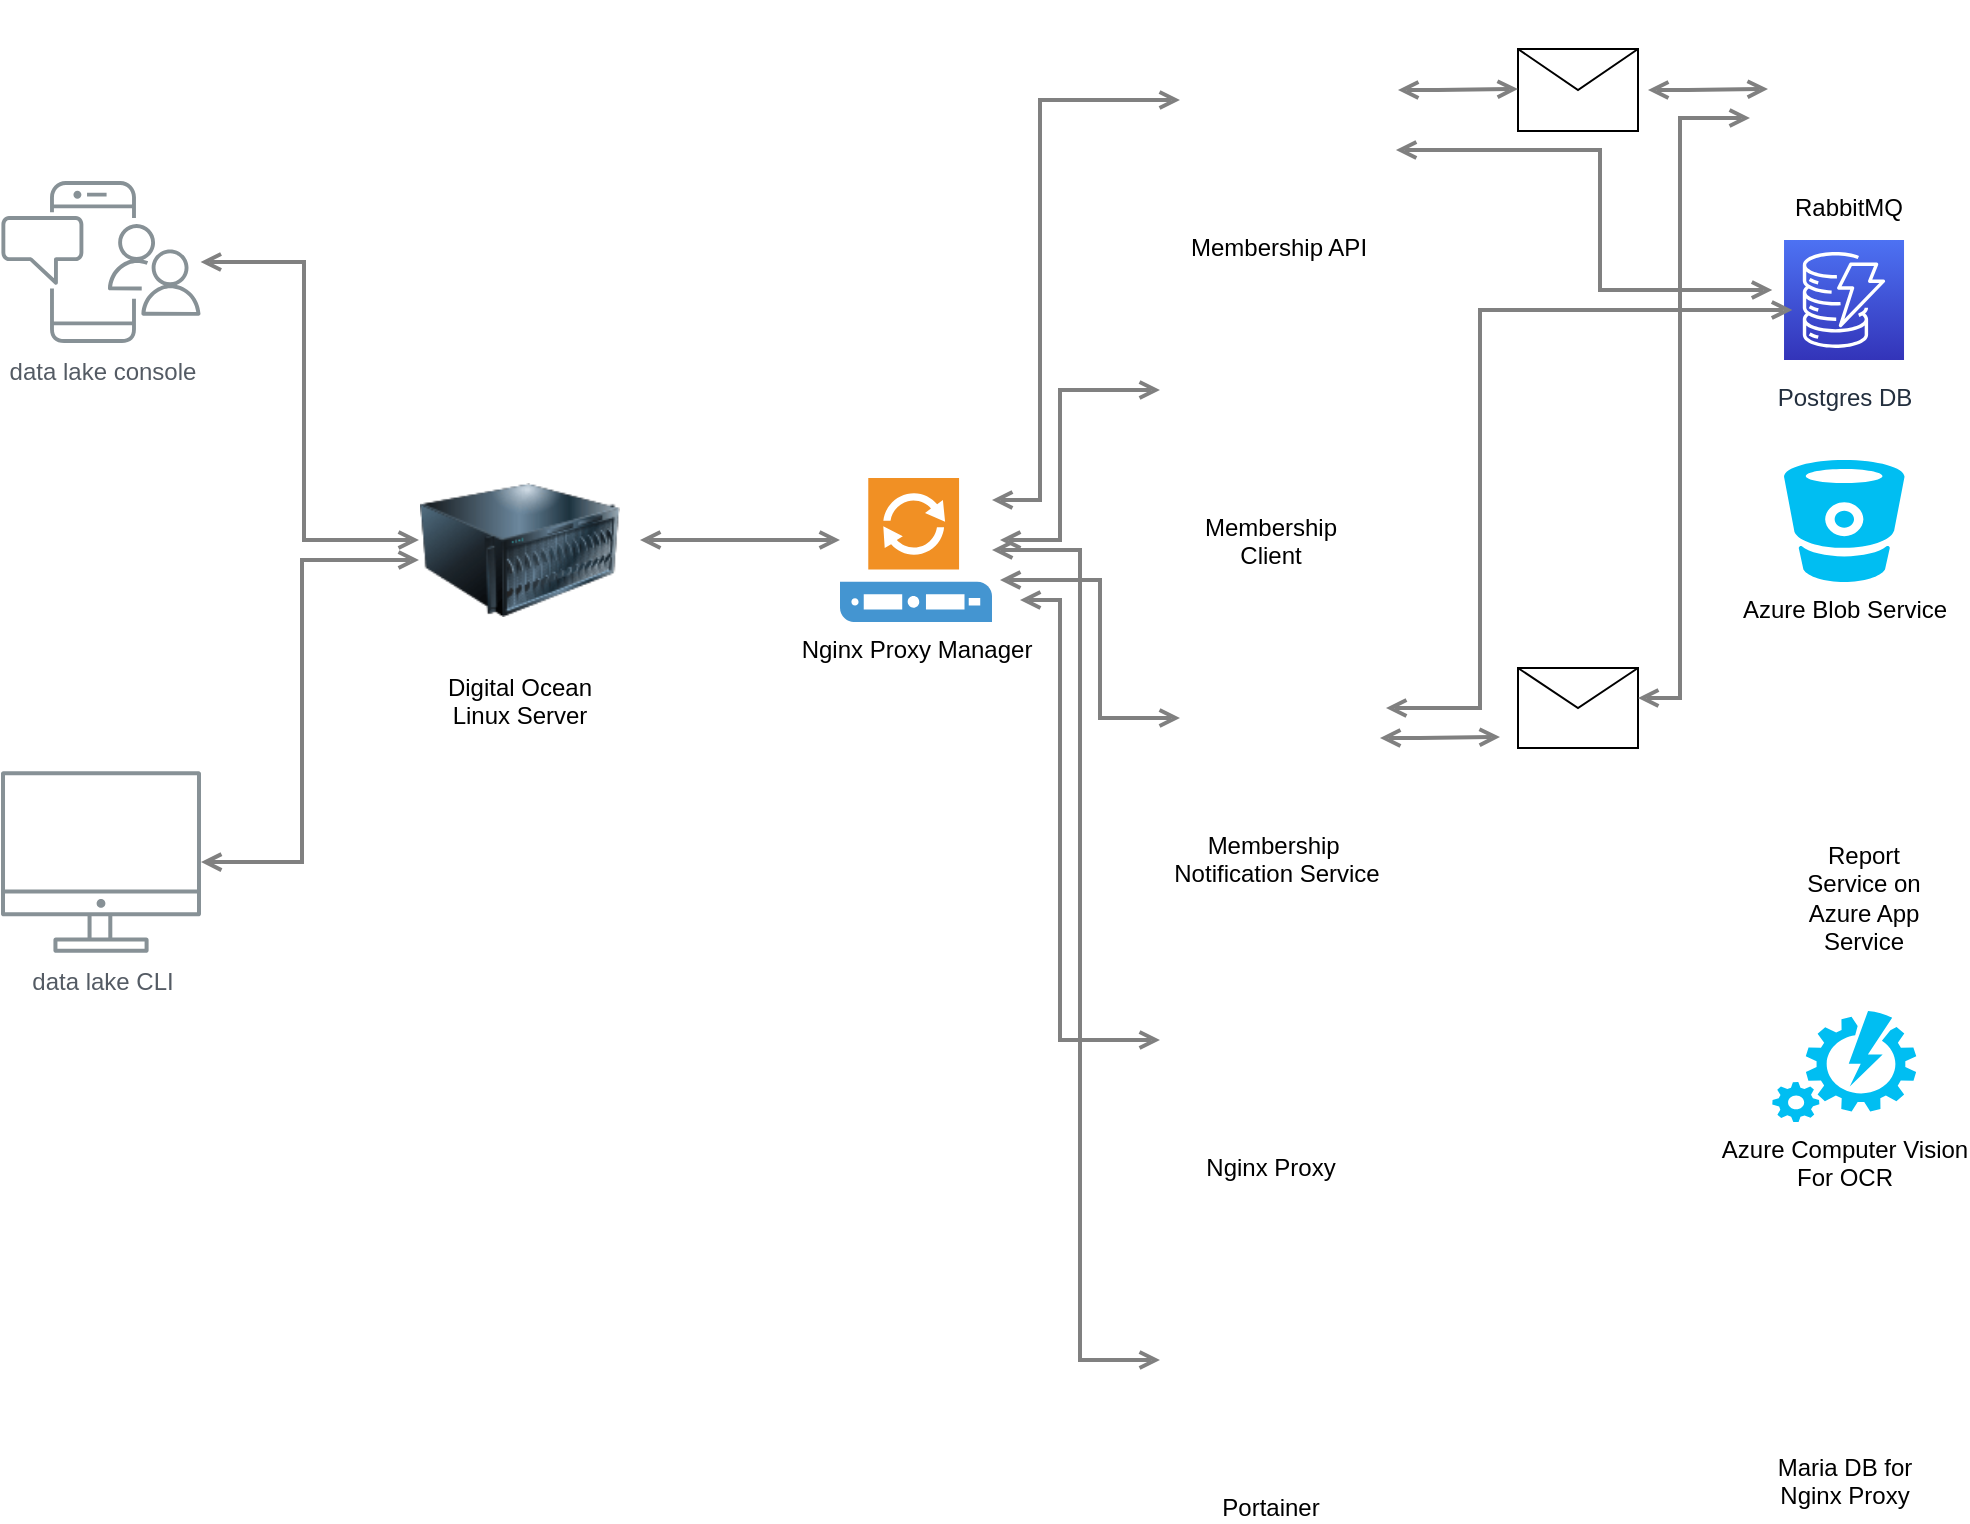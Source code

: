 <mxfile version="20.2.5" type="github">
  <diagram id="Ht1M8jgEwFfnCIfOTk4-" name="Page-1">
    <mxGraphModel dx="942" dy="557" grid="1" gridSize="10" guides="1" tooltips="1" connect="1" arrows="1" fold="1" page="1" pageScale="1" pageWidth="1169" pageHeight="827" math="0" shadow="0">
      <root>
        <mxCell id="0" />
        <mxCell id="1" parent="0" />
        <mxCell id="UEzPUAAOIrF-is8g5C7q-128" style="edgeStyle=orthogonalEdgeStyle;rounded=0;orthogonalLoop=1;jettySize=auto;html=1;startArrow=open;startFill=0;endArrow=open;endFill=0;strokeWidth=2;strokeColor=#808080;" parent="1" source="UEzPUAAOIrF-is8g5C7q-109" edge="1">
          <mxGeometry relative="1" as="geometry">
            <Array as="points">
              <mxPoint x="311" y="461" />
              <mxPoint x="311" y="310" />
            </Array>
            <mxPoint x="369.5" y="310" as="targetPoint" />
          </mxGeometry>
        </mxCell>
        <mxCell id="UEzPUAAOIrF-is8g5C7q-127" style="edgeStyle=orthogonalEdgeStyle;rounded=0;orthogonalLoop=1;jettySize=auto;html=1;startArrow=open;startFill=0;endArrow=open;endFill=0;strokeWidth=2;strokeColor=#808080;" parent="1" source="UEzPUAAOIrF-is8g5C7q-110" edge="1">
          <mxGeometry relative="1" as="geometry">
            <Array as="points">
              <mxPoint x="312" y="161" />
              <mxPoint x="312" y="300" />
            </Array>
            <mxPoint x="369.5" y="300" as="targetPoint" />
          </mxGeometry>
        </mxCell>
        <mxCell id="UEzPUAAOIrF-is8g5C7q-109" value="data lake CLI" style="outlineConnect=0;gradientColor=none;fontColor=#545B64;strokeColor=none;fillColor=#879196;dashed=0;verticalLabelPosition=bottom;verticalAlign=top;align=center;html=1;fontSize=12;fontStyle=0;aspect=fixed;shape=mxgraph.aws4.illustration_desktop;pointerEvents=1;labelBackgroundColor=#ffffff;" parent="1" vertex="1">
          <mxGeometry x="160.5" y="415.5" width="100" height="91" as="geometry" />
        </mxCell>
        <mxCell id="UEzPUAAOIrF-is8g5C7q-110" value="data lake console" style="outlineConnect=0;gradientColor=none;fontColor=#545B64;strokeColor=none;fillColor=#879196;dashed=0;verticalLabelPosition=bottom;verticalAlign=top;align=center;html=1;fontSize=12;fontStyle=0;aspect=fixed;shape=mxgraph.aws4.illustration_notification;pointerEvents=1;labelBackgroundColor=#ffffff;" parent="1" vertex="1">
          <mxGeometry x="160.5" y="120.5" width="100" height="81" as="geometry" />
        </mxCell>
        <mxCell id="5Y_uD3nfGztvVaCbQK5E-3" value="Digital Ocean Linux Server" style="image;html=1;image=img/lib/clip_art/computers/Server_128x128.png;whiteSpace=wrap;" vertex="1" parent="1">
          <mxGeometry x="370" y="250" width="100" height="110" as="geometry" />
        </mxCell>
        <mxCell id="5Y_uD3nfGztvVaCbQK5E-5" value="Nginx Proxy Manager" style="shadow=0;dashed=0;html=1;strokeColor=none;fillColor=#4495D1;labelPosition=center;verticalLabelPosition=bottom;verticalAlign=top;align=center;outlineConnect=0;shape=mxgraph.veeam.proxy_server;" vertex="1" parent="1">
          <mxGeometry x="580" y="269" width="76" height="72" as="geometry" />
        </mxCell>
        <mxCell id="5Y_uD3nfGztvVaCbQK5E-11" value="Membership API" style="shape=image;html=1;verticalAlign=top;verticalLabelPosition=bottom;labelBackgroundColor=#ffffff;imageAspect=0;aspect=fixed;image=https://cdn1.iconfinder.com/data/icons/unicons-line-vol-3/24/docker-128.png" vertex="1" parent="1">
          <mxGeometry x="744" y="30" width="110" height="110" as="geometry" />
        </mxCell>
        <mxCell id="UEzPUAAOIrF-is8g5C7q-119" value="Postgres DB" style="outlineConnect=0;fontColor=#232F3E;gradientColor=#4D72F3;gradientDirection=north;fillColor=#3334B9;strokeColor=#ffffff;dashed=0;verticalLabelPosition=bottom;verticalAlign=top;align=center;html=1;fontSize=12;fontStyle=0;aspect=fixed;shape=mxgraph.aws4.resourceIcon;resIcon=mxgraph.aws4.dynamodb;labelBackgroundColor=#ffffff;spacingTop=5;" parent="1" vertex="1">
          <mxGeometry x="1052.01" y="150" width="60" height="60" as="geometry" />
        </mxCell>
        <mxCell id="5Y_uD3nfGztvVaCbQK5E-13" value="Azure Blob Service" style="verticalLabelPosition=bottom;html=1;verticalAlign=top;align=center;strokeColor=none;fillColor=#00BEF2;shape=mxgraph.azure.bitbucket_code_source;" vertex="1" parent="1">
          <mxGeometry x="1052.01" y="260" width="60.25" height="61" as="geometry" />
        </mxCell>
        <mxCell id="5Y_uD3nfGztvVaCbQK5E-14" value="Report Service on Azure App Service" style="shape=image;html=1;verticalAlign=top;verticalLabelPosition=bottom;labelBackgroundColor=#ffffff;imageAspect=0;aspect=fixed;image=https://cdn2.iconfinder.com/data/icons/maternity-and-pregnancy-2/512/380_chart_data_graph_reports_valuation_data_economy_media-128.png;whiteSpace=wrap;" vertex="1" parent="1">
          <mxGeometry x="1052.01" y="364" width="80" height="80" as="geometry" />
        </mxCell>
        <mxCell id="5Y_uD3nfGztvVaCbQK5E-15" value="Azure Computer Vision&lt;br&gt;For OCR" style="verticalLabelPosition=bottom;html=1;verticalAlign=top;align=center;strokeColor=none;fillColor=#00BEF2;shape=mxgraph.azure.automation;pointerEvents=1;" vertex="1" parent="1">
          <mxGeometry x="1046.14" y="535.5" width="72" height="55.5" as="geometry" />
        </mxCell>
        <mxCell id="5Y_uD3nfGztvVaCbQK5E-19" style="edgeStyle=orthogonalEdgeStyle;rounded=0;orthogonalLoop=1;jettySize=auto;html=1;startArrow=open;startFill=0;endArrow=open;endFill=0;strokeWidth=2;strokeColor=#808080;" edge="1" parent="1" source="5Y_uD3nfGztvVaCbQK5E-5">
          <mxGeometry relative="1" as="geometry">
            <Array as="points">
              <mxPoint x="680" y="280" />
              <mxPoint x="680" y="80" />
            </Array>
            <mxPoint x="690" y="311.1" as="sourcePoint" />
            <mxPoint x="750" y="80" as="targetPoint" />
          </mxGeometry>
        </mxCell>
        <mxCell id="5Y_uD3nfGztvVaCbQK5E-20" style="edgeStyle=orthogonalEdgeStyle;rounded=0;orthogonalLoop=1;jettySize=auto;html=1;startArrow=open;startFill=0;endArrow=open;endFill=0;strokeWidth=2;strokeColor=#808080;" edge="1" parent="1" target="5Y_uD3nfGztvVaCbQK5E-5">
          <mxGeometry relative="1" as="geometry">
            <Array as="points">
              <mxPoint x="520" y="300" />
              <mxPoint x="520" y="300" />
            </Array>
            <mxPoint x="480" y="300" as="sourcePoint" />
            <mxPoint x="760" y="90" as="targetPoint" />
          </mxGeometry>
        </mxCell>
        <mxCell id="5Y_uD3nfGztvVaCbQK5E-21" value="Membership &lt;br&gt;Client" style="shape=image;html=1;verticalAlign=top;verticalLabelPosition=bottom;labelBackgroundColor=#ffffff;imageAspect=0;aspect=fixed;image=https://cdn1.iconfinder.com/data/icons/unicons-line-vol-3/24/docker-128.png" vertex="1" parent="1">
          <mxGeometry x="740" y="170" width="110" height="110" as="geometry" />
        </mxCell>
        <mxCell id="5Y_uD3nfGztvVaCbQK5E-22" value="Membership&amp;nbsp;&lt;br&gt;Notification Service" style="shape=image;html=1;verticalAlign=top;verticalLabelPosition=bottom;labelBackgroundColor=#ffffff;imageAspect=0;aspect=fixed;image=https://cdn1.iconfinder.com/data/icons/unicons-line-vol-3/24/docker-128.png" vertex="1" parent="1">
          <mxGeometry x="743" y="329" width="110" height="110" as="geometry" />
        </mxCell>
        <mxCell id="5Y_uD3nfGztvVaCbQK5E-29" value="Nginx Proxy" style="shape=image;html=1;verticalAlign=top;verticalLabelPosition=bottom;labelBackgroundColor=#ffffff;imageAspect=0;aspect=fixed;image=https://cdn1.iconfinder.com/data/icons/unicons-line-vol-3/24/docker-128.png" vertex="1" parent="1">
          <mxGeometry x="740" y="490" width="110" height="110" as="geometry" />
        </mxCell>
        <mxCell id="5Y_uD3nfGztvVaCbQK5E-30" value="Portainer" style="shape=image;html=1;verticalAlign=top;verticalLabelPosition=bottom;labelBackgroundColor=#ffffff;imageAspect=0;aspect=fixed;image=https://cdn1.iconfinder.com/data/icons/unicons-line-vol-3/24/docker-128.png" vertex="1" parent="1">
          <mxGeometry x="740" y="660" width="110" height="110" as="geometry" />
        </mxCell>
        <mxCell id="5Y_uD3nfGztvVaCbQK5E-31" style="edgeStyle=orthogonalEdgeStyle;rounded=0;orthogonalLoop=1;jettySize=auto;html=1;startArrow=open;startFill=0;endArrow=open;endFill=0;strokeWidth=2;strokeColor=#808080;" edge="1" parent="1" target="5Y_uD3nfGztvVaCbQK5E-21">
          <mxGeometry relative="1" as="geometry">
            <Array as="points">
              <mxPoint x="690" y="300" />
              <mxPoint x="690" y="225" />
            </Array>
            <mxPoint x="660" y="300" as="sourcePoint" />
            <mxPoint x="760" y="90" as="targetPoint" />
          </mxGeometry>
        </mxCell>
        <mxCell id="5Y_uD3nfGztvVaCbQK5E-32" style="edgeStyle=orthogonalEdgeStyle;rounded=0;orthogonalLoop=1;jettySize=auto;html=1;startArrow=open;startFill=0;endArrow=open;endFill=0;strokeWidth=2;strokeColor=#808080;" edge="1" parent="1">
          <mxGeometry relative="1" as="geometry">
            <Array as="points">
              <mxPoint x="710" y="320" />
              <mxPoint x="710" y="389" />
            </Array>
            <mxPoint x="660" y="320" as="sourcePoint" />
            <mxPoint x="750" y="389" as="targetPoint" />
          </mxGeometry>
        </mxCell>
        <mxCell id="5Y_uD3nfGztvVaCbQK5E-33" style="edgeStyle=orthogonalEdgeStyle;rounded=0;orthogonalLoop=1;jettySize=auto;html=1;startArrow=open;startFill=0;endArrow=open;endFill=0;strokeWidth=2;strokeColor=#808080;" edge="1" parent="1" target="5Y_uD3nfGztvVaCbQK5E-29">
          <mxGeometry relative="1" as="geometry">
            <Array as="points">
              <mxPoint x="690" y="330" />
              <mxPoint x="690" y="550" />
            </Array>
            <mxPoint x="670" y="330" as="sourcePoint" />
            <mxPoint x="760" y="399" as="targetPoint" />
          </mxGeometry>
        </mxCell>
        <mxCell id="5Y_uD3nfGztvVaCbQK5E-34" style="edgeStyle=orthogonalEdgeStyle;rounded=0;orthogonalLoop=1;jettySize=auto;html=1;startArrow=open;startFill=0;endArrow=open;endFill=0;strokeWidth=2;strokeColor=#808080;" edge="1" parent="1" source="5Y_uD3nfGztvVaCbQK5E-5" target="5Y_uD3nfGztvVaCbQK5E-30">
          <mxGeometry relative="1" as="geometry">
            <Array as="points">
              <mxPoint x="700" y="305" />
              <mxPoint x="700" y="710" />
            </Array>
            <mxPoint x="660" y="490" as="sourcePoint" />
            <mxPoint x="730" y="710" as="targetPoint" />
          </mxGeometry>
        </mxCell>
        <mxCell id="5Y_uD3nfGztvVaCbQK5E-35" value="RabbitMQ" style="shape=image;html=1;verticalAlign=top;verticalLabelPosition=bottom;labelBackgroundColor=#ffffff;imageAspect=0;aspect=fixed;image=https://cdn1.iconfinder.com/data/icons/unicons-line-vol-3/24/docker-128.png" vertex="1" parent="1">
          <mxGeometry x="1039.14" y="30" width="90" height="90" as="geometry" />
        </mxCell>
        <mxCell id="5Y_uD3nfGztvVaCbQK5E-38" value="" style="shape=message;html=1;whiteSpace=wrap;html=1;outlineConnect=0;" vertex="1" parent="1">
          <mxGeometry x="919" y="54.5" width="60" height="41" as="geometry" />
        </mxCell>
        <mxCell id="5Y_uD3nfGztvVaCbQK5E-39" value="" style="shape=message;html=1;whiteSpace=wrap;html=1;outlineConnect=0;" vertex="1" parent="1">
          <mxGeometry x="919" y="364" width="60" height="40" as="geometry" />
        </mxCell>
        <mxCell id="5Y_uD3nfGztvVaCbQK5E-40" value="Maria DB for &lt;br&gt;Nginx Proxy" style="shape=image;html=1;verticalAlign=top;verticalLabelPosition=bottom;labelBackgroundColor=#ffffff;imageAspect=0;aspect=fixed;image=https://cdn1.iconfinder.com/data/icons/unicons-line-vol-3/24/docker-128.png" vertex="1" parent="1">
          <mxGeometry x="1027.14" y="640" width="110" height="110" as="geometry" />
        </mxCell>
        <mxCell id="5Y_uD3nfGztvVaCbQK5E-41" style="edgeStyle=orthogonalEdgeStyle;rounded=0;orthogonalLoop=1;jettySize=auto;html=1;startArrow=open;startFill=0;endArrow=open;endFill=0;strokeWidth=2;strokeColor=#808080;" edge="1" parent="1">
          <mxGeometry relative="1" as="geometry">
            <Array as="points">
              <mxPoint x="870" y="398.5" />
              <mxPoint x="870" y="398.5" />
            </Array>
            <mxPoint x="850" y="399" as="sourcePoint" />
            <mxPoint x="910" y="398.5" as="targetPoint" />
          </mxGeometry>
        </mxCell>
        <mxCell id="5Y_uD3nfGztvVaCbQK5E-42" style="edgeStyle=orthogonalEdgeStyle;rounded=0;orthogonalLoop=1;jettySize=auto;html=1;startArrow=open;startFill=0;endArrow=open;endFill=0;strokeWidth=2;strokeColor=#808080;" edge="1" parent="1">
          <mxGeometry relative="1" as="geometry">
            <Array as="points">
              <mxPoint x="879" y="74.5" />
              <mxPoint x="879" y="74.5" />
            </Array>
            <mxPoint x="859" y="75" as="sourcePoint" />
            <mxPoint x="919" y="74.5" as="targetPoint" />
          </mxGeometry>
        </mxCell>
        <mxCell id="5Y_uD3nfGztvVaCbQK5E-43" style="edgeStyle=orthogonalEdgeStyle;rounded=0;orthogonalLoop=1;jettySize=auto;html=1;startArrow=open;startFill=0;endArrow=open;endFill=0;strokeWidth=2;strokeColor=#808080;entryX=-0.046;entryY=0.656;entryDx=0;entryDy=0;entryPerimeter=0;" edge="1" parent="1" target="5Y_uD3nfGztvVaCbQK5E-35">
          <mxGeometry relative="1" as="geometry">
            <Array as="points">
              <mxPoint x="1000" y="379" />
              <mxPoint x="1000" y="89" />
            </Array>
            <mxPoint x="979" y="379" as="sourcePoint" />
            <mxPoint x="1069" y="448" as="targetPoint" />
          </mxGeometry>
        </mxCell>
        <mxCell id="5Y_uD3nfGztvVaCbQK5E-44" style="edgeStyle=orthogonalEdgeStyle;rounded=0;orthogonalLoop=1;jettySize=auto;html=1;startArrow=open;startFill=0;endArrow=open;endFill=0;strokeWidth=2;strokeColor=#808080;" edge="1" parent="1">
          <mxGeometry relative="1" as="geometry">
            <Array as="points">
              <mxPoint x="1004" y="74.5" />
              <mxPoint x="1004" y="74.5" />
            </Array>
            <mxPoint x="984" y="75" as="sourcePoint" />
            <mxPoint x="1044" y="74.5" as="targetPoint" />
          </mxGeometry>
        </mxCell>
        <mxCell id="5Y_uD3nfGztvVaCbQK5E-45" style="edgeStyle=orthogonalEdgeStyle;rounded=0;orthogonalLoop=1;jettySize=auto;html=1;startArrow=open;startFill=0;endArrow=open;endFill=0;strokeWidth=2;strokeColor=#808080;exitX=1.036;exitY=0.682;exitDx=0;exitDy=0;exitPerimeter=0;" edge="1" parent="1" source="5Y_uD3nfGztvVaCbQK5E-11">
          <mxGeometry relative="1" as="geometry">
            <Array as="points">
              <mxPoint x="960" y="105" />
              <mxPoint x="960" y="175" />
            </Array>
            <mxPoint x="966.14" y="250" as="sourcePoint" />
            <mxPoint x="1046.14" y="175" as="targetPoint" />
          </mxGeometry>
        </mxCell>
        <mxCell id="5Y_uD3nfGztvVaCbQK5E-46" style="edgeStyle=orthogonalEdgeStyle;rounded=0;orthogonalLoop=1;jettySize=auto;html=1;startArrow=open;startFill=0;endArrow=open;endFill=0;strokeWidth=2;strokeColor=#808080;" edge="1" parent="1" source="5Y_uD3nfGztvVaCbQK5E-22">
          <mxGeometry relative="1" as="geometry">
            <Array as="points">
              <mxPoint x="900" y="384" />
              <mxPoint x="900" y="185" />
            </Array>
            <mxPoint x="870" y="360" as="sourcePoint" />
            <mxPoint x="1056.14" y="185" as="targetPoint" />
          </mxGeometry>
        </mxCell>
      </root>
    </mxGraphModel>
  </diagram>
</mxfile>
